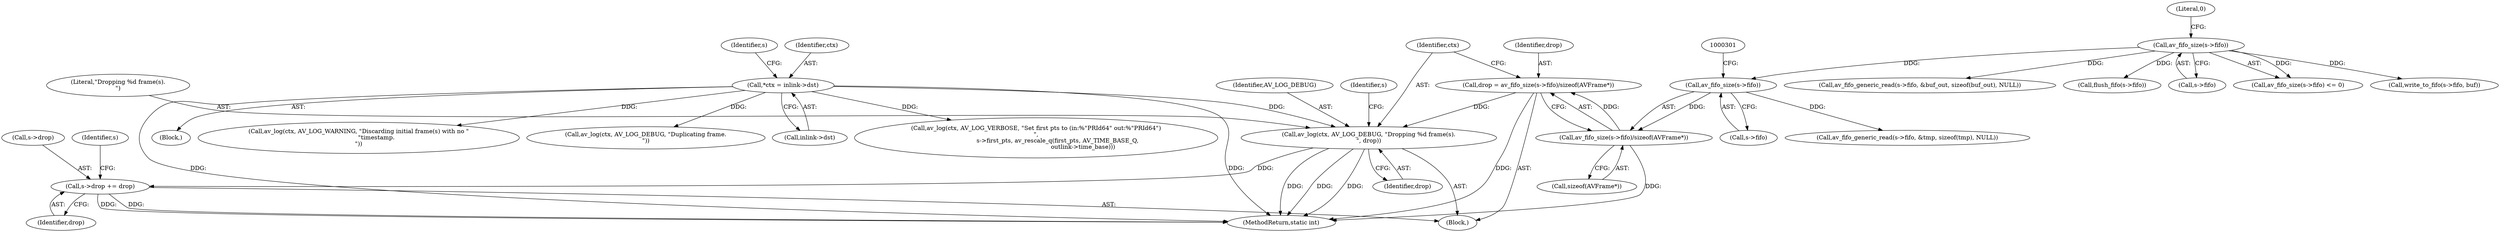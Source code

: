 digraph "0_FFmpeg_cdd5df8189ff1537f7abe8defe971f80602cc2d2@pointer" {
"1000307" [label="(Call,s->drop += drop)"];
"1000302" [label="(Call,av_log(ctx, AV_LOG_DEBUG, \"Dropping %d frame(s).\n\", drop))"];
"1000111" [label="(Call,*ctx = inlink->dst)"];
"1000293" [label="(Call,drop = av_fifo_size(s->fifo)/sizeof(AVFrame*))"];
"1000295" [label="(Call,av_fifo_size(s->fifo)/sizeof(AVFrame*))"];
"1000296" [label="(Call,av_fifo_size(s->fifo))"];
"1000255" [label="(Call,av_fifo_size(s->fifo))"];
"1000312" [label="(Call,av_fifo_generic_read(s->fifo, &tmp, sizeof(tmp), NULL))"];
"1000109" [label="(Block,)"];
"1000234" [label="(Call,av_log(ctx, AV_LOG_WARNING, \"Discarding initial frame(s) with no \"\n                   \"timestamp.\n\"))"];
"1000307" [label="(Call,s->drop += drop)"];
"1000308" [label="(Call,s->drop)"];
"1000305" [label="(Literal,\"Dropping %d frame(s).\n\")"];
"1000303" [label="(Identifier,ctx)"];
"1000375" [label="(Call,av_log(ctx, AV_LOG_DEBUG, \"Duplicating frame.\n\"))"];
"1000295" [label="(Call,av_fifo_size(s->fifo)/sizeof(AVFrame*))"];
"1000294" [label="(Identifier,drop)"];
"1000306" [label="(Identifier,drop)"];
"1000446" [label="(Call,flush_fifo(s->fifo))"];
"1000302" [label="(Call,av_log(ctx, AV_LOG_DEBUG, \"Dropping %d frame(s).\n\", drop))"];
"1000254" [label="(Call,av_fifo_size(s->fifo) <= 0)"];
"1000118" [label="(Identifier,s)"];
"1000311" [label="(Identifier,drop)"];
"1000304" [label="(Identifier,AV_LOG_DEBUG)"];
"1000112" [label="(Identifier,ctx)"];
"1000300" [label="(Call,sizeof(AVFrame*))"];
"1000296" [label="(Call,av_fifo_size(s->fifo))"];
"1000262" [label="(Call,write_to_fifo(s->fifo, buf))"];
"1000255" [label="(Call,av_fifo_size(s->fifo))"];
"1000297" [label="(Call,s->fifo)"];
"1000293" [label="(Call,drop = av_fifo_size(s->fifo)/sizeof(AVFrame*))"];
"1000477" [label="(MethodReturn,static int)"];
"1000256" [label="(Call,s->fifo)"];
"1000111" [label="(Call,*ctx = inlink->dst)"];
"1000113" [label="(Call,inlink->dst)"];
"1000259" [label="(Literal,0)"];
"1000314" [label="(Identifier,s)"];
"1000206" [label="(Call,av_log(ctx, AV_LOG_VERBOSE, \"Set first pts to (in:%\"PRId64\" out:%\"PRId64\")\n\",\n                       s->first_pts, av_rescale_q(first_pts, AV_TIME_BASE_Q,\n                                                  outlink->time_base)))"];
"1000348" [label="(Call,av_fifo_generic_read(s->fifo, &buf_out, sizeof(buf_out), NULL))"];
"1000290" [label="(Block,)"];
"1000309" [label="(Identifier,s)"];
"1000307" -> "1000290"  [label="AST: "];
"1000307" -> "1000311"  [label="CFG: "];
"1000308" -> "1000307"  [label="AST: "];
"1000311" -> "1000307"  [label="AST: "];
"1000314" -> "1000307"  [label="CFG: "];
"1000307" -> "1000477"  [label="DDG: "];
"1000307" -> "1000477"  [label="DDG: "];
"1000302" -> "1000307"  [label="DDG: "];
"1000302" -> "1000290"  [label="AST: "];
"1000302" -> "1000306"  [label="CFG: "];
"1000303" -> "1000302"  [label="AST: "];
"1000304" -> "1000302"  [label="AST: "];
"1000305" -> "1000302"  [label="AST: "];
"1000306" -> "1000302"  [label="AST: "];
"1000309" -> "1000302"  [label="CFG: "];
"1000302" -> "1000477"  [label="DDG: "];
"1000302" -> "1000477"  [label="DDG: "];
"1000302" -> "1000477"  [label="DDG: "];
"1000111" -> "1000302"  [label="DDG: "];
"1000293" -> "1000302"  [label="DDG: "];
"1000111" -> "1000109"  [label="AST: "];
"1000111" -> "1000113"  [label="CFG: "];
"1000112" -> "1000111"  [label="AST: "];
"1000113" -> "1000111"  [label="AST: "];
"1000118" -> "1000111"  [label="CFG: "];
"1000111" -> "1000477"  [label="DDG: "];
"1000111" -> "1000477"  [label="DDG: "];
"1000111" -> "1000206"  [label="DDG: "];
"1000111" -> "1000234"  [label="DDG: "];
"1000111" -> "1000375"  [label="DDG: "];
"1000293" -> "1000290"  [label="AST: "];
"1000293" -> "1000295"  [label="CFG: "];
"1000294" -> "1000293"  [label="AST: "];
"1000295" -> "1000293"  [label="AST: "];
"1000303" -> "1000293"  [label="CFG: "];
"1000293" -> "1000477"  [label="DDG: "];
"1000295" -> "1000293"  [label="DDG: "];
"1000295" -> "1000300"  [label="CFG: "];
"1000296" -> "1000295"  [label="AST: "];
"1000300" -> "1000295"  [label="AST: "];
"1000295" -> "1000477"  [label="DDG: "];
"1000296" -> "1000295"  [label="DDG: "];
"1000296" -> "1000297"  [label="CFG: "];
"1000297" -> "1000296"  [label="AST: "];
"1000301" -> "1000296"  [label="CFG: "];
"1000255" -> "1000296"  [label="DDG: "];
"1000296" -> "1000312"  [label="DDG: "];
"1000255" -> "1000254"  [label="AST: "];
"1000255" -> "1000256"  [label="CFG: "];
"1000256" -> "1000255"  [label="AST: "];
"1000259" -> "1000255"  [label="CFG: "];
"1000255" -> "1000254"  [label="DDG: "];
"1000255" -> "1000262"  [label="DDG: "];
"1000255" -> "1000348"  [label="DDG: "];
"1000255" -> "1000446"  [label="DDG: "];
}
